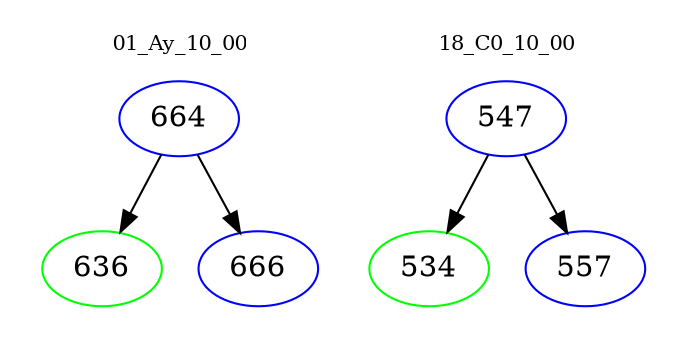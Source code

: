 digraph{
subgraph cluster_0 {
color = white
label = "01_Ay_10_00";
fontsize=10;
T0_664 [label="664", color="blue"]
T0_664 -> T0_636 [color="black"]
T0_636 [label="636", color="green"]
T0_664 -> T0_666 [color="black"]
T0_666 [label="666", color="blue"]
}
subgraph cluster_1 {
color = white
label = "18_C0_10_00";
fontsize=10;
T1_547 [label="547", color="blue"]
T1_547 -> T1_534 [color="black"]
T1_534 [label="534", color="green"]
T1_547 -> T1_557 [color="black"]
T1_557 [label="557", color="blue"]
}
}
